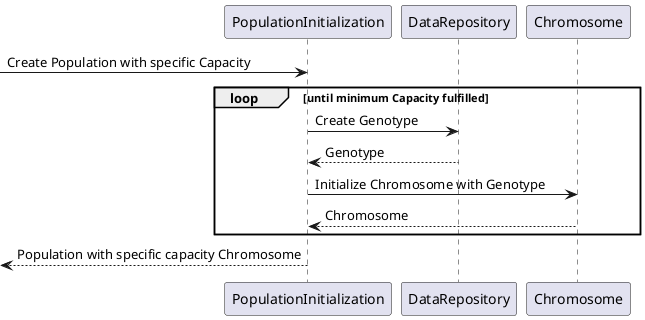 @startuml
[-> PopulationInitialization: Create Population with specific Capacity
loop until minimum Capacity fulfilled
    PopulationInitialization -> DataRepository: Create Genotype
    DataRepository --> PopulationInitialization: Genotype
    PopulationInitialization -> Chromosome: Initialize Chromosome with Genotype
    Chromosome --> PopulationInitialization: Chromosome
end
[<-- PopulationInitialization: Population with specific capacity Chromosome
@enduml
